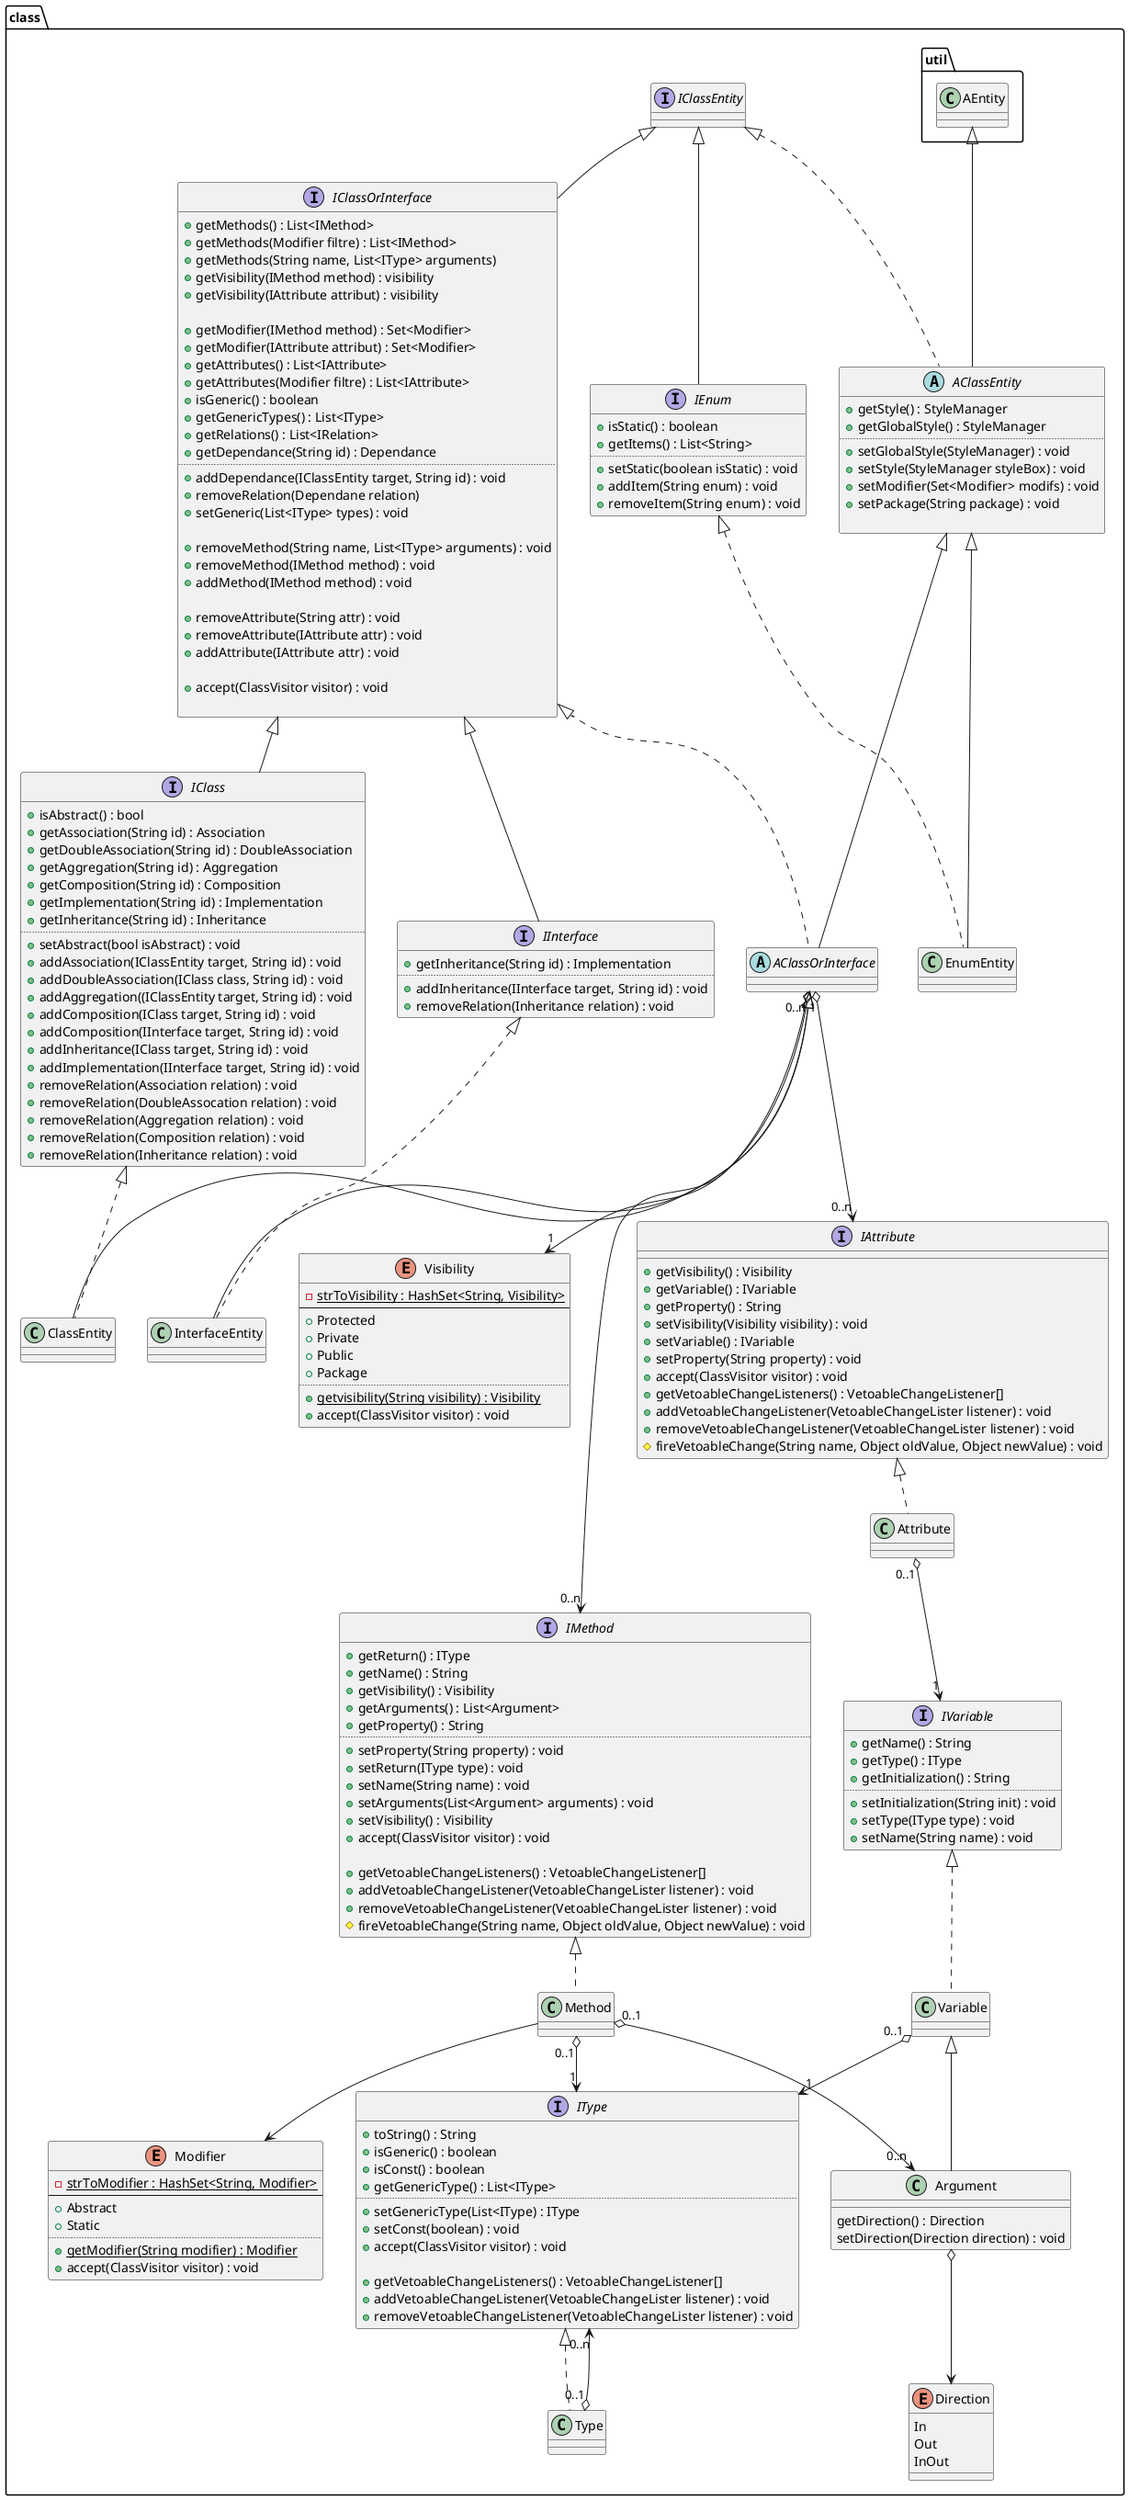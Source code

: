 @startuml


package class { 
' -------------------------------- umlreverse.model.diagram.class

abstract AClassEntity extends util.AEntity implements IClassEntity {
	+getStyle() : StyleManager
	+getGlobalStyle() : StyleManager
	..
	+setGlobalStyle(StyleManager) : void
	+setStyle(StyleManager styleBox) : void
	+setModifier(Set<Modifier> modifs) : void
	+setPackage(String package) : void
	
}

interface IEnum extends IClassEntity {
	+isStatic() : boolean
	+getItems() : List<String>
	..
	+setStatic(boolean isStatic) : void
	+addItem(String enum) : void
	+removeItem(String enum) : void
}

interface IClassOrInterface extends IClassEntity {
	+getMethods() : List<IMethod> 
	+getMethods(Modifier filtre) : List<IMethod>
	+getMethods(String name, List<IType> arguments) 
	+getVisibility(IMethod method) : visibility
	+getVisibility(IAttribute attribut) : visibility

	+getModifier(IMethod method) : Set<Modifier>
	+getModifier(IAttribute attribut) : Set<Modifier>
	+getAttributes() : List<IAttribute> 
	+getAttributes(Modifier filtre) : List<IAttribute> 
	+isGeneric() : boolean 
	+getGenericTypes() : List<IType>
	+getRelations() : List<IRelation>
	+getDependance(String id) : Dependance
	..
	+addDependance(IClassEntity target, String id) : void
	+removeRelation(Dependane relation)
	+setGeneric(List<IType> types) : void

	+removeMethod(String name, List<IType> arguments) : void
	+removeMethod(IMethod method) : void
	+addMethod(IMethod method) : void

	+removeAttribute(String attr) : void
	+removeAttribute(IAttribute attr) : void
	+addAttribute(IAttribute attr) : void
	
	+accept(ClassVisitor visitor) : void

}

abstract AClassOrInterface extends AClassEntity implements IClassOrInterface

interface IClass extends IClassOrInterface {
	+isAbstract() : bool
	+getAssociation(String id) : Association
	+getDoubleAssociation(String id) : DoubleAssociation
	+getAggregation(String id) : Aggregation
	+getComposition(String id) : Composition
	+getImplementation(String id) : Implementation
	+getInheritance(String id) : Inheritance
	..
	+setAbstract(bool isAbstract) : void
	+addAssociation(IClassEntity target, String id) : void
	+addDoubleAssociation(IClass class, String id) : void
	+addAggregation((IClassEntity target, String id) : void
	+addComposition(IClass target, String id) : void
	+addComposition(IInterface target, String id) : void
	+addInheritance(IClass target, String id) : void
	+addImplementation(IInterface target, String id) : void
	+removeRelation(Association relation) : void
	+removeRelation(DoubleAssocation relation) : void
	+removeRelation(Aggregation relation) : void
	+removeRelation(Composition relation) : void
	+removeRelation(Inheritance relation) : void
}

interface IInterface extends IClassOrInterface {
	+getInheritance(String id) : Implementation
	..
	+addInheritance(IInterface target, String id) : void
	+removeRelation(Inheritance relation) : void
}

class EnumEntity extends AClassEntity implements IEnum
class InterfaceEntity extends AClassOrInterface implements IInterface
class ClassEntity extends AClassOrInterface implements IClass

interface IMethod {
	+getReturn() : IType 
	+getName() : String 
	+getVisibility() : Visibility
	+getArguments() : List<Argument> 
	+getProperty() : String
	..
	+setProperty(String property) : void
	+setReturn(IType type) : void
	+setName(String name) : void
	+setArguments(List<Argument> arguments) : void
	+setVisibility() : Visibility
	+accept(ClassVisitor visitor) : void

	+getVetoableChangeListeners() : VetoableChangeListener[]
	+addVetoableChangeListener(VetoableChangeLister listener) : void
	+removeVetoableChangeListener(VetoableChangeLister listener) : void
	#fireVetoableChange(String name, Object oldValue, Object newValue) : void
}
class Method implements IMethod

class Argument extends Variable {
	getDirection() : Direction
	setDirection(Direction direction) : void
}

Argument o--> Direction

enum Direction {
	In
	Out
	InOut
}

interface IType {
	+toString() : String 
	+isGeneric() : boolean 
	+isConst() : boolean 
	+getGenericType() : List<IType>
	..
	+setGenericType(List<IType) : IType
	+setConst(boolean) : void 
	+accept(ClassVisitor visitor) : void

	+getVetoableChangeListeners() : VetoableChangeListener[]
	+addVetoableChangeListener(VetoableChangeLister listener) : void
	+removeVetoableChangeListener(VetoableChangeLister listener) : void
}
class Type implements IType


interface IAttribute {
	+getVisibility() : Visibility	
	+getVariable() : IVariable 
	+getProperty() : String
	+setVisibility(Visibility visibility) : void
	+setVariable() : IVariable
	+setProperty(String property) : void
	+accept(ClassVisitor visitor) : void
	+getVetoableChangeListeners() : VetoableChangeListener[]
	+addVetoableChangeListener(VetoableChangeLister listener) : void
	+removeVetoableChangeListener(VetoableChangeLister listener) : void
	#fireVetoableChange(String name, Object oldValue, Object newValue) : void

}
class Attribute implements IAttribute


interface IVariable {
	+getName() : String 
	+getType() : IType 
	+getInitialization() : String
	..
	+setInitialization(String init) : void
	+setType(IType type) : void 
	+setName(String name) : void
}
class Variable implements IVariable 


enum Visibility {
	{static}-strToVisibility : HashSet<String, Visibility> 
	--
	+Protected
	+Private
	+Public
	+Package
	..
	{static}+getvisibility(String visibility) : Visibility
	+accept(ClassVisitor visitor) : void
}

enum Modifier {
	{static}-strToModifier : HashSet<String, Modifier>
	--
	+Abstract
	+Static
	..
	{static}+getModifier(String modifier) : Modifier
	+accept(ClassVisitor visitor) : void
}


AClassOrInterface "1" o--> "0..n" IMethod
AClassOrInterface "1" o--> "0..n" IAttribute
Method "0..1" o--> "1" IType
Method "0..1" o--> "0..n" Argument
Method --> Modifier
Type "0..1" o--> "0..n" IType
Variable "0..1" o--> "1" IType
AClassOrInterface "0..n" o--> "1" Visibility
Attribute "0..1" o--> "1" IVariable


}
' --------------------------------------------------------- fin package class


@enduml